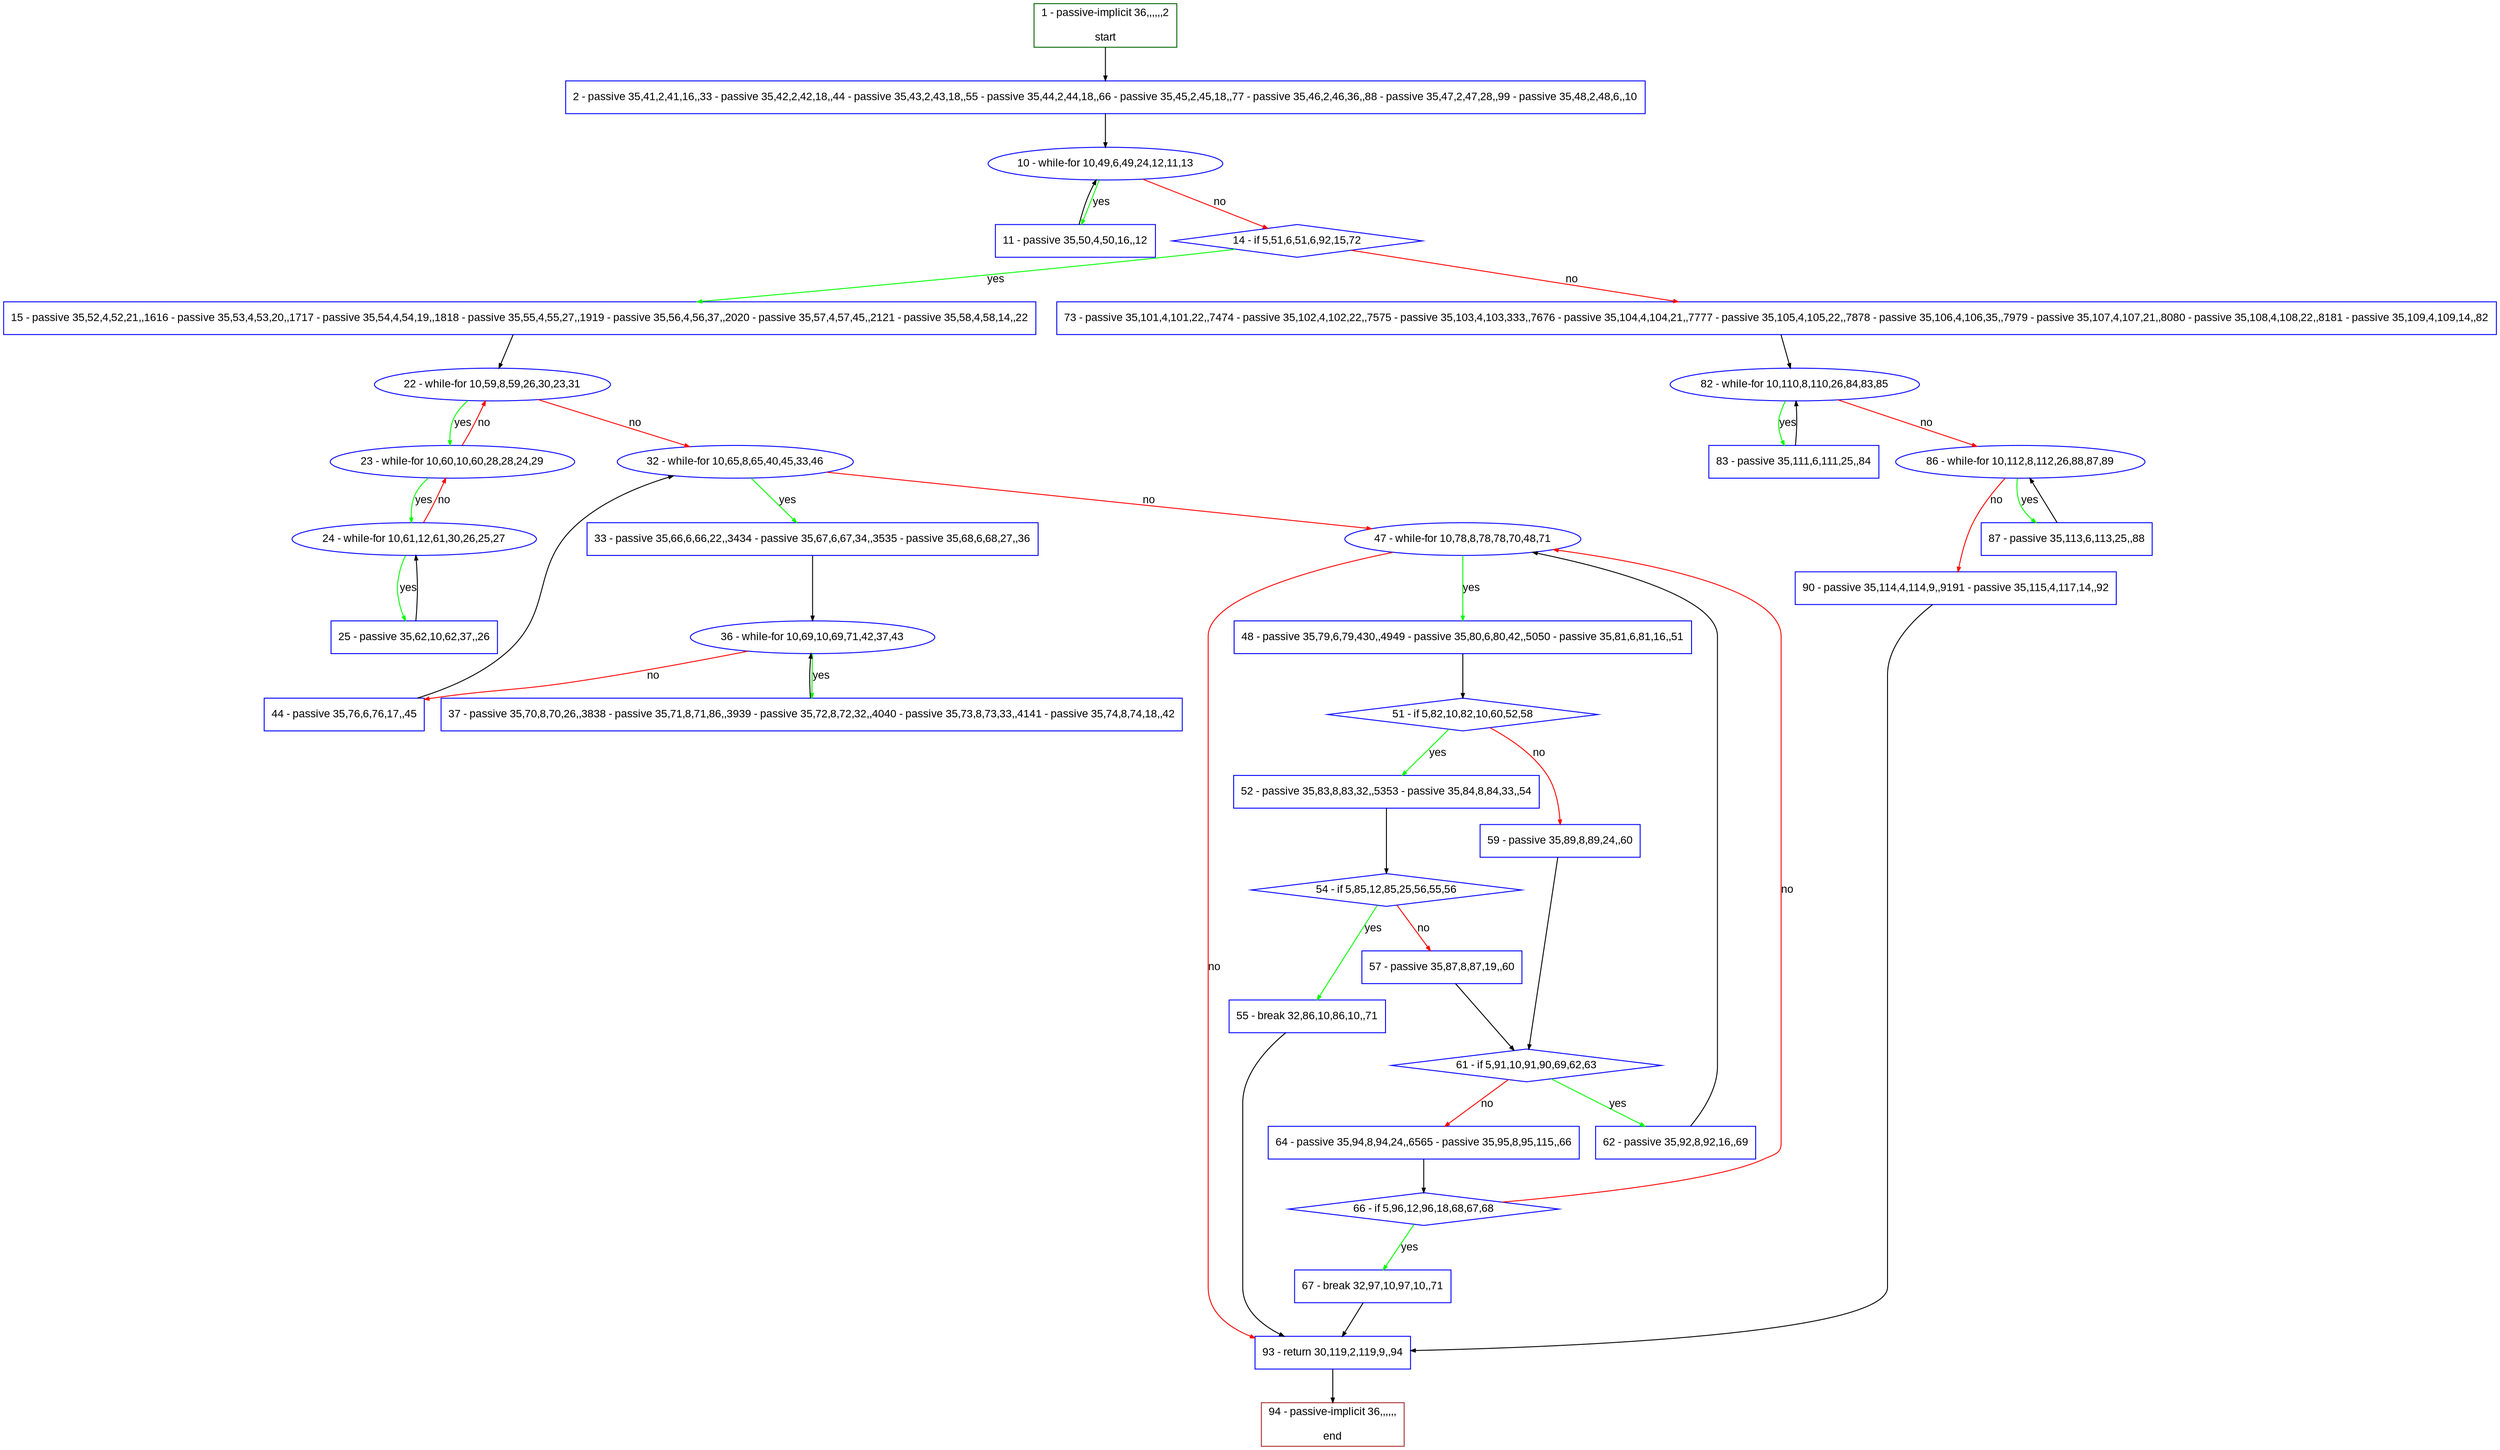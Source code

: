 digraph "" {
  graph [pack="true", label="", fontsize="12", packmode="clust", fontname="Arial", fillcolor="#FFFFCC", bgcolor="white", style="rounded,filled", compound="true"];
  node [node_initialized="no", label="", color="grey", fontsize="12", fillcolor="white", fontname="Arial", style="filled", shape="rectangle", compound="true", fixedsize="false"];
  edge [fontcolor="black", arrowhead="normal", arrowtail="none", arrowsize="0.5", ltail="", label="", color="black", fontsize="12", lhead="", fontname="Arial", dir="forward", compound="true"];
  __N1 [label="2 - passive 35,41,2,41,16,,33 - passive 35,42,2,42,18,,44 - passive 35,43,2,43,18,,55 - passive 35,44,2,44,18,,66 - passive 35,45,2,45,18,,77 - passive 35,46,2,46,36,,88 - passive 35,47,2,47,28,,99 - passive 35,48,2,48,6,,10", color="#0000ff", fillcolor="#ffffff", style="filled", shape="box"];
  __N2 [label="1 - passive-implicit 36,,,,,,2\n\nstart", color="#006400", fillcolor="#ffffff", style="filled", shape="box"];
  __N3 [label="10 - while-for 10,49,6,49,24,12,11,13", color="#0000ff", fillcolor="#ffffff", style="filled", shape="oval"];
  __N4 [label="11 - passive 35,50,4,50,16,,12", color="#0000ff", fillcolor="#ffffff", style="filled", shape="box"];
  __N5 [label="14 - if 5,51,6,51,6,92,15,72", color="#0000ff", fillcolor="#ffffff", style="filled", shape="diamond"];
  __N6 [label="15 - passive 35,52,4,52,21,,1616 - passive 35,53,4,53,20,,1717 - passive 35,54,4,54,19,,1818 - passive 35,55,4,55,27,,1919 - passive 35,56,4,56,37,,2020 - passive 35,57,4,57,45,,2121 - passive 35,58,4,58,14,,22", color="#0000ff", fillcolor="#ffffff", style="filled", shape="box"];
  __N7 [label="73 - passive 35,101,4,101,22,,7474 - passive 35,102,4,102,22,,7575 - passive 35,103,4,103,333,,7676 - passive 35,104,4,104,21,,7777 - passive 35,105,4,105,22,,7878 - passive 35,106,4,106,35,,7979 - passive 35,107,4,107,21,,8080 - passive 35,108,4,108,22,,8181 - passive 35,109,4,109,14,,82", color="#0000ff", fillcolor="#ffffff", style="filled", shape="box"];
  __N8 [label="22 - while-for 10,59,8,59,26,30,23,31", color="#0000ff", fillcolor="#ffffff", style="filled", shape="oval"];
  __N9 [label="23 - while-for 10,60,10,60,28,28,24,29", color="#0000ff", fillcolor="#ffffff", style="filled", shape="oval"];
  __N10 [label="32 - while-for 10,65,8,65,40,45,33,46", color="#0000ff", fillcolor="#ffffff", style="filled", shape="oval"];
  __N11 [label="24 - while-for 10,61,12,61,30,26,25,27", color="#0000ff", fillcolor="#ffffff", style="filled", shape="oval"];
  __N12 [label="25 - passive 35,62,10,62,37,,26", color="#0000ff", fillcolor="#ffffff", style="filled", shape="box"];
  __N13 [label="33 - passive 35,66,6,66,22,,3434 - passive 35,67,6,67,34,,3535 - passive 35,68,6,68,27,,36", color="#0000ff", fillcolor="#ffffff", style="filled", shape="box"];
  __N14 [label="47 - while-for 10,78,8,78,78,70,48,71", color="#0000ff", fillcolor="#ffffff", style="filled", shape="oval"];
  __N15 [label="36 - while-for 10,69,10,69,71,42,37,43", color="#0000ff", fillcolor="#ffffff", style="filled", shape="oval"];
  __N16 [label="37 - passive 35,70,8,70,26,,3838 - passive 35,71,8,71,86,,3939 - passive 35,72,8,72,32,,4040 - passive 35,73,8,73,33,,4141 - passive 35,74,8,74,18,,42", color="#0000ff", fillcolor="#ffffff", style="filled", shape="box"];
  __N17 [label="44 - passive 35,76,6,76,17,,45", color="#0000ff", fillcolor="#ffffff", style="filled", shape="box"];
  __N18 [label="48 - passive 35,79,6,79,430,,4949 - passive 35,80,6,80,42,,5050 - passive 35,81,6,81,16,,51", color="#0000ff", fillcolor="#ffffff", style="filled", shape="box"];
  __N19 [label="93 - return 30,119,2,119,9,,94", color="#0000ff", fillcolor="#ffffff", style="filled", shape="box"];
  __N20 [label="51 - if 5,82,10,82,10,60,52,58", color="#0000ff", fillcolor="#ffffff", style="filled", shape="diamond"];
  __N21 [label="52 - passive 35,83,8,83,32,,5353 - passive 35,84,8,84,33,,54", color="#0000ff", fillcolor="#ffffff", style="filled", shape="box"];
  __N22 [label="59 - passive 35,89,8,89,24,,60", color="#0000ff", fillcolor="#ffffff", style="filled", shape="box"];
  __N23 [label="54 - if 5,85,12,85,25,56,55,56", color="#0000ff", fillcolor="#ffffff", style="filled", shape="diamond"];
  __N24 [label="55 - break 32,86,10,86,10,,71", color="#0000ff", fillcolor="#ffffff", style="filled", shape="box"];
  __N25 [label="57 - passive 35,87,8,87,19,,60", color="#0000ff", fillcolor="#ffffff", style="filled", shape="box"];
  __N26 [label="61 - if 5,91,10,91,90,69,62,63", color="#0000ff", fillcolor="#ffffff", style="filled", shape="diamond"];
  __N27 [label="62 - passive 35,92,8,92,16,,69", color="#0000ff", fillcolor="#ffffff", style="filled", shape="box"];
  __N28 [label="64 - passive 35,94,8,94,24,,6565 - passive 35,95,8,95,115,,66", color="#0000ff", fillcolor="#ffffff", style="filled", shape="box"];
  __N29 [label="66 - if 5,96,12,96,18,68,67,68", color="#0000ff", fillcolor="#ffffff", style="filled", shape="diamond"];
  __N30 [label="67 - break 32,97,10,97,10,,71", color="#0000ff", fillcolor="#ffffff", style="filled", shape="box"];
  __N31 [label="82 - while-for 10,110,8,110,26,84,83,85", color="#0000ff", fillcolor="#ffffff", style="filled", shape="oval"];
  __N32 [label="83 - passive 35,111,6,111,25,,84", color="#0000ff", fillcolor="#ffffff", style="filled", shape="box"];
  __N33 [label="86 - while-for 10,112,8,112,26,88,87,89", color="#0000ff", fillcolor="#ffffff", style="filled", shape="oval"];
  __N34 [label="87 - passive 35,113,6,113,25,,88", color="#0000ff", fillcolor="#ffffff", style="filled", shape="box"];
  __N35 [label="90 - passive 35,114,4,114,9,,9191 - passive 35,115,4,117,14,,92", color="#0000ff", fillcolor="#ffffff", style="filled", shape="box"];
  __N36 [label="94 - passive-implicit 36,,,,,,\n\nend", color="#a52a2a", fillcolor="#ffffff", style="filled", shape="box"];
  __N2 -> __N1 [arrowhead="normal", arrowtail="none", color="#000000", label="", dir="forward"];
  __N1 -> __N3 [arrowhead="normal", arrowtail="none", color="#000000", label="", dir="forward"];
  __N3 -> __N4 [arrowhead="normal", arrowtail="none", color="#00ff00", label="yes", dir="forward"];
  __N4 -> __N3 [arrowhead="normal", arrowtail="none", color="#000000", label="", dir="forward"];
  __N3 -> __N5 [arrowhead="normal", arrowtail="none", color="#ff0000", label="no", dir="forward"];
  __N5 -> __N6 [arrowhead="normal", arrowtail="none", color="#00ff00", label="yes", dir="forward"];
  __N5 -> __N7 [arrowhead="normal", arrowtail="none", color="#ff0000", label="no", dir="forward"];
  __N6 -> __N8 [arrowhead="normal", arrowtail="none", color="#000000", label="", dir="forward"];
  __N8 -> __N9 [arrowhead="normal", arrowtail="none", color="#00ff00", label="yes", dir="forward"];
  __N9 -> __N8 [arrowhead="normal", arrowtail="none", color="#ff0000", label="no", dir="forward"];
  __N8 -> __N10 [arrowhead="normal", arrowtail="none", color="#ff0000", label="no", dir="forward"];
  __N9 -> __N11 [arrowhead="normal", arrowtail="none", color="#00ff00", label="yes", dir="forward"];
  __N11 -> __N9 [arrowhead="normal", arrowtail="none", color="#ff0000", label="no", dir="forward"];
  __N11 -> __N12 [arrowhead="normal", arrowtail="none", color="#00ff00", label="yes", dir="forward"];
  __N12 -> __N11 [arrowhead="normal", arrowtail="none", color="#000000", label="", dir="forward"];
  __N10 -> __N13 [arrowhead="normal", arrowtail="none", color="#00ff00", label="yes", dir="forward"];
  __N10 -> __N14 [arrowhead="normal", arrowtail="none", color="#ff0000", label="no", dir="forward"];
  __N13 -> __N15 [arrowhead="normal", arrowtail="none", color="#000000", label="", dir="forward"];
  __N15 -> __N16 [arrowhead="normal", arrowtail="none", color="#00ff00", label="yes", dir="forward"];
  __N16 -> __N15 [arrowhead="normal", arrowtail="none", color="#000000", label="", dir="forward"];
  __N15 -> __N17 [arrowhead="normal", arrowtail="none", color="#ff0000", label="no", dir="forward"];
  __N17 -> __N10 [arrowhead="normal", arrowtail="none", color="#000000", label="", dir="forward"];
  __N14 -> __N18 [arrowhead="normal", arrowtail="none", color="#00ff00", label="yes", dir="forward"];
  __N14 -> __N19 [arrowhead="normal", arrowtail="none", color="#ff0000", label="no", dir="forward"];
  __N18 -> __N20 [arrowhead="normal", arrowtail="none", color="#000000", label="", dir="forward"];
  __N20 -> __N21 [arrowhead="normal", arrowtail="none", color="#00ff00", label="yes", dir="forward"];
  __N20 -> __N22 [arrowhead="normal", arrowtail="none", color="#ff0000", label="no", dir="forward"];
  __N21 -> __N23 [arrowhead="normal", arrowtail="none", color="#000000", label="", dir="forward"];
  __N23 -> __N24 [arrowhead="normal", arrowtail="none", color="#00ff00", label="yes", dir="forward"];
  __N23 -> __N25 [arrowhead="normal", arrowtail="none", color="#ff0000", label="no", dir="forward"];
  __N24 -> __N19 [arrowhead="normal", arrowtail="none", color="#000000", label="", dir="forward"];
  __N25 -> __N26 [arrowhead="normal", arrowtail="none", color="#000000", label="", dir="forward"];
  __N22 -> __N26 [arrowhead="normal", arrowtail="none", color="#000000", label="", dir="forward"];
  __N26 -> __N27 [arrowhead="normal", arrowtail="none", color="#00ff00", label="yes", dir="forward"];
  __N26 -> __N28 [arrowhead="normal", arrowtail="none", color="#ff0000", label="no", dir="forward"];
  __N27 -> __N14 [arrowhead="normal", arrowtail="none", color="#000000", label="", dir="forward"];
  __N28 -> __N29 [arrowhead="normal", arrowtail="none", color="#000000", label="", dir="forward"];
  __N29 -> __N14 [arrowhead="normal", arrowtail="none", color="#ff0000", label="no", dir="forward"];
  __N29 -> __N30 [arrowhead="normal", arrowtail="none", color="#00ff00", label="yes", dir="forward"];
  __N30 -> __N19 [arrowhead="normal", arrowtail="none", color="#000000", label="", dir="forward"];
  __N7 -> __N31 [arrowhead="normal", arrowtail="none", color="#000000", label="", dir="forward"];
  __N31 -> __N32 [arrowhead="normal", arrowtail="none", color="#00ff00", label="yes", dir="forward"];
  __N32 -> __N31 [arrowhead="normal", arrowtail="none", color="#000000", label="", dir="forward"];
  __N31 -> __N33 [arrowhead="normal", arrowtail="none", color="#ff0000", label="no", dir="forward"];
  __N33 -> __N34 [arrowhead="normal", arrowtail="none", color="#00ff00", label="yes", dir="forward"];
  __N34 -> __N33 [arrowhead="normal", arrowtail="none", color="#000000", label="", dir="forward"];
  __N33 -> __N35 [arrowhead="normal", arrowtail="none", color="#ff0000", label="no", dir="forward"];
  __N35 -> __N19 [arrowhead="normal", arrowtail="none", color="#000000", label="", dir="forward"];
  __N19 -> __N36 [arrowhead="normal", arrowtail="none", color="#000000", label="", dir="forward"];
}
